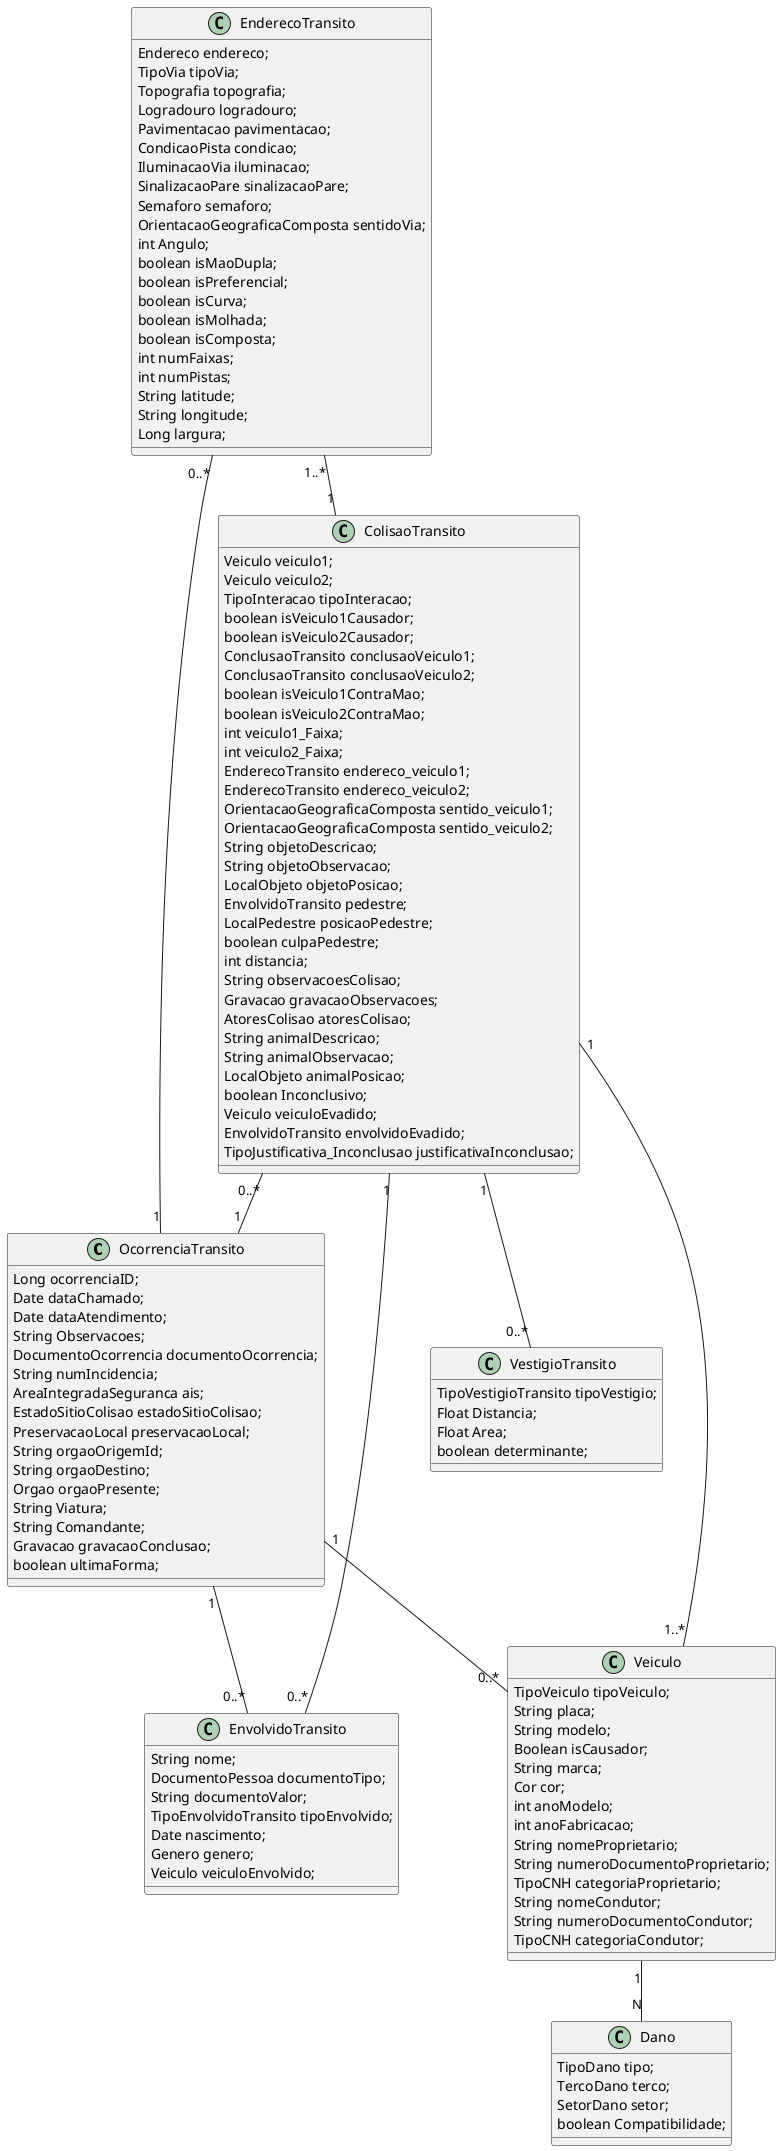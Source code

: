 @startuml

class OcorrenciaTransito{
          Long ocorrenciaID;
          Date dataChamado;
       Date dataAtendimento;
       String Observacoes;
       DocumentoOcorrencia documentoOcorrencia;
       String numIncidencia;
       AreaIntegradaSeguranca ais;
       EstadoSitioColisao estadoSitioColisao;
       PreservacaoLocal preservacaoLocal;
       String orgaoOrigemId;
       String orgaoDestino;
       Orgao orgaoPresente;
       String Viatura;
       String Comandante;
       Gravacao gravacaoConclusao;
       boolean ultimaForma;
       }
       class EnvolvidoTransito{
           String nome;
           DocumentoPessoa documentoTipo;
           String documentoValor;
           TipoEnvolvidoTransito tipoEnvolvido;
           Date nascimento;
           Genero genero;
           Veiculo veiculoEnvolvido;
       }
    class EnderecoTransito{
    Endereco endereco;
    TipoVia tipoVia;
    Topografia topografia;
    Logradouro logradouro;
    Pavimentacao pavimentacao;
    CondicaoPista condicao;
    IluminacaoVia iluminacao;
    SinalizacaoPare sinalizacaoPare;
    Semaforo semaforo;
    OrientacaoGeograficaComposta sentidoVia;
    int Angulo;
    boolean isMaoDupla;
    boolean isPreferencial;
    boolean isCurva;
    boolean isMolhada;
    boolean isComposta;
    int numFaixas;
    int numPistas;
    String latitude;
    String longitude;
    Long largura;
    }
    class ColisaoTransito{
    Veiculo veiculo1;
    Veiculo veiculo2;
    TipoInteracao tipoInteracao;
    boolean isVeiculo1Causador;
    boolean isVeiculo2Causador;
    ConclusaoTransito conclusaoVeiculo1;
    ConclusaoTransito conclusaoVeiculo2;
    boolean isVeiculo1ContraMao;
    boolean isVeiculo2ContraMao;
    int veiculo1_Faixa;
    int veiculo2_Faixa;
    EnderecoTransito endereco_veiculo1;
    EnderecoTransito endereco_veiculo2;
    OrientacaoGeograficaComposta sentido_veiculo1;
    OrientacaoGeograficaComposta sentido_veiculo2;
    String objetoDescricao;
    String objetoObservacao;
    LocalObjeto objetoPosicao;
    EnvolvidoTransito pedestre;
    LocalPedestre posicaoPedestre;
    boolean culpaPedestre;
    int distancia;
    String observacoesColisao;
    Gravacao gravacaoObservacoes;
    AtoresColisao atoresColisao;
    String animalDescricao;
    String animalObservacao;
    LocalObjeto animalPosicao;
    boolean Inconclusivo;
    Veiculo veiculoEvadido;
    EnvolvidoTransito envolvidoEvadido;
    TipoJustificativa_Inconclusao justificativaInconclusao;
    }
       class VestigioTransito{
        TipoVestigioTransito tipoVestigio;
        Float Distancia;
        Float Area;
        boolean determinante;
       }

class Dano{
TipoDano tipo;
 TercoDano terco;
  SetorDano setor;
    boolean Compatibilidade;
}

class Veiculo{
        TipoVeiculo tipoVeiculo;
           String placa;
           String modelo;
           Boolean isCausador;
           String marca;
           Cor cor;
           int anoModelo;
           int anoFabricacao;
           String nomeProprietario;
           String numeroDocumentoProprietario;
           TipoCNH categoriaProprietario;
           String nomeCondutor;
           String numeroDocumentoCondutor;
           TipoCNH categoriaCondutor;
       }
ColisaoTransito"0..*"-- "1"OcorrenciaTransito
OcorrenciaTransito "1"-- "0..*" Veiculo
EnderecoTransito"0..*"-- "1" OcorrenciaTransito
OcorrenciaTransito  "1"-- "0..*" EnvolvidoTransito


ColisaoTransito "1"-- "1..*" Veiculo
EnderecoTransito"1..*"-- "1" ColisaoTransito
ColisaoTransito  "1"-- "0..*" VestigioTransito
ColisaoTransito  "1"-- "0..*" EnvolvidoTransito

Veiculo  "1"-- "N" Dano



@enduml